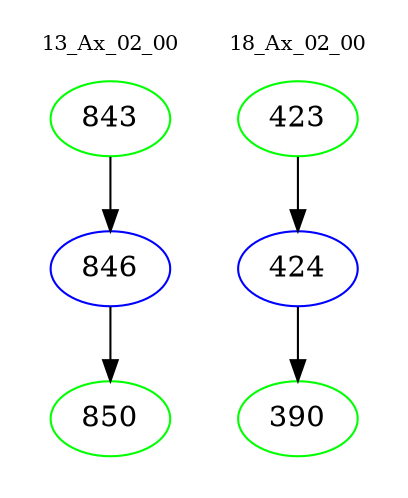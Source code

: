 digraph{
subgraph cluster_0 {
color = white
label = "13_Ax_02_00";
fontsize=10;
T0_843 [label="843", color="green"]
T0_843 -> T0_846 [color="black"]
T0_846 [label="846", color="blue"]
T0_846 -> T0_850 [color="black"]
T0_850 [label="850", color="green"]
}
subgraph cluster_1 {
color = white
label = "18_Ax_02_00";
fontsize=10;
T1_423 [label="423", color="green"]
T1_423 -> T1_424 [color="black"]
T1_424 [label="424", color="blue"]
T1_424 -> T1_390 [color="black"]
T1_390 [label="390", color="green"]
}
}
